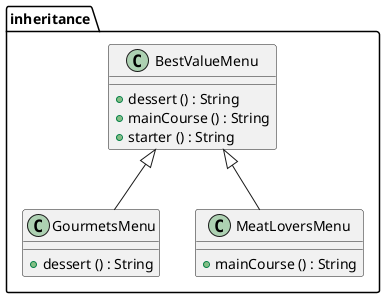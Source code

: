 @startuml

class inheritance.BestValueMenu {
	{method} +dessert () : String
	{method} +mainCourse () : String
	{method} +starter () : String
}


class inheritance.GourmetsMenu {
	{method} +dessert () : String
}


class inheritance.MeatLoversMenu {
	{method} +mainCourse () : String
}




inheritance.BestValueMenu <|-- inheritance.GourmetsMenu
inheritance.BestValueMenu <|-- inheritance.MeatLoversMenu


@enduml